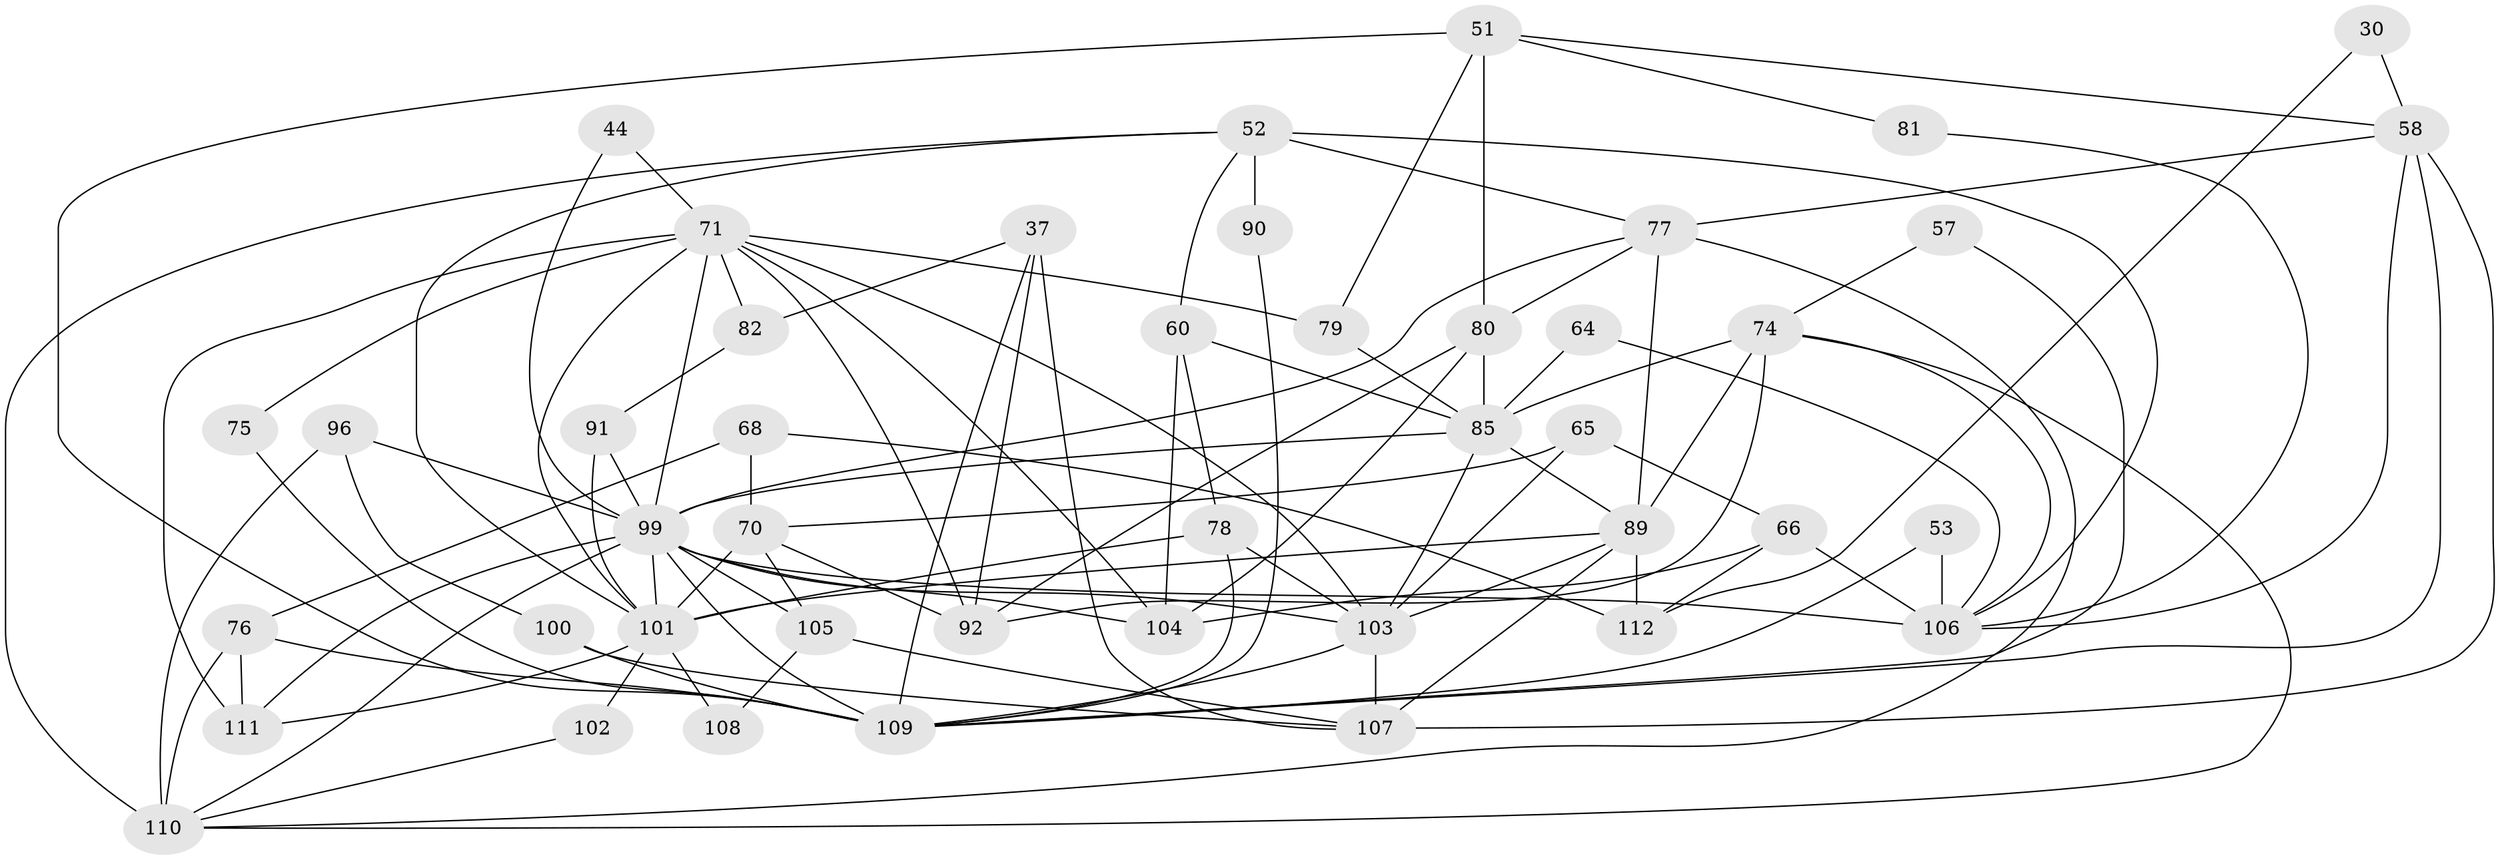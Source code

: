 // original degree distribution, {4: 0.3125, 3: 0.20535714285714285, 5: 0.16071428571428573, 6: 0.125, 2: 0.16071428571428573, 7: 0.026785714285714284, 8: 0.008928571428571428}
// Generated by graph-tools (version 1.1) at 2025/52/03/04/25 21:52:33]
// undirected, 44 vertices, 106 edges
graph export_dot {
graph [start="1"]
  node [color=gray90,style=filled];
  30;
  37;
  44;
  51;
  52 [super="+3"];
  53;
  57;
  58 [super="+34"];
  60 [super="+55"];
  64;
  65;
  66 [super="+21"];
  68;
  70 [super="+42"];
  71 [super="+8+23"];
  74;
  75;
  76;
  77 [super="+56"];
  78;
  79;
  80 [super="+43"];
  81;
  82;
  85 [super="+11+26+39+29"];
  89 [super="+54"];
  90;
  91 [super="+1+63"];
  92 [super="+38+40"];
  96;
  99 [super="+69+93"];
  100 [super="+95"];
  101 [super="+84+88"];
  102;
  103 [super="+61+31+94+67"];
  104 [super="+33"];
  105;
  106 [super="+16+46+83"];
  107 [super="+72"];
  108;
  109 [super="+15+86+97"];
  110 [super="+20+98+73"];
  111;
  112 [super="+62"];
  30 -- 58;
  30 -- 112;
  37 -- 82;
  37 -- 92;
  37 -- 107 [weight=2];
  37 -- 109;
  44 -- 99;
  44 -- 71;
  51 -- 58;
  51 -- 79;
  51 -- 80 [weight=2];
  51 -- 81;
  51 -- 109;
  52 -- 77;
  52 -- 90;
  52 -- 60;
  52 -- 106 [weight=2];
  52 -- 110;
  52 -- 101;
  53 -- 106;
  53 -- 109;
  57 -- 74;
  57 -- 109;
  58 -- 77 [weight=3];
  58 -- 107;
  58 -- 106;
  58 -- 109;
  60 -- 78 [weight=2];
  60 -- 85 [weight=3];
  60 -- 104;
  64 -- 106;
  64 -- 85;
  65 -- 70;
  65 -- 66;
  65 -- 103;
  66 -- 112 [weight=2];
  66 -- 106 [weight=3];
  66 -- 104;
  68 -- 112 [weight=2];
  68 -- 76;
  68 -- 70;
  70 -- 92 [weight=2];
  70 -- 105;
  70 -- 101;
  71 -- 111 [weight=3];
  71 -- 79;
  71 -- 75;
  71 -- 82;
  71 -- 92 [weight=2];
  71 -- 103 [weight=2];
  71 -- 104;
  71 -- 99;
  71 -- 101;
  74 -- 89;
  74 -- 92 [weight=2];
  74 -- 106;
  74 -- 110;
  74 -- 85;
  75 -- 109;
  76 -- 111;
  76 -- 110;
  76 -- 109;
  77 -- 99 [weight=3];
  77 -- 89 [weight=2];
  77 -- 80;
  77 -- 110;
  78 -- 109 [weight=2];
  78 -- 103;
  78 -- 101;
  79 -- 85;
  80 -- 104;
  80 -- 92;
  80 -- 85;
  81 -- 106;
  82 -- 91 [weight=2];
  85 -- 89;
  85 -- 103;
  85 -- 99 [weight=3];
  89 -- 103;
  89 -- 112 [weight=2];
  89 -- 107 [weight=2];
  89 -- 101;
  90 -- 109;
  91 -- 101;
  91 -- 99;
  96 -- 110 [weight=3];
  96 -- 99;
  96 -- 100;
  99 -- 101 [weight=2];
  99 -- 103 [weight=3];
  99 -- 104 [weight=2];
  99 -- 109 [weight=4];
  99 -- 111;
  99 -- 105;
  99 -- 106 [weight=3];
  99 -- 110;
  100 -- 107;
  100 -- 109 [weight=2];
  101 -- 102;
  101 -- 108;
  101 -- 111;
  102 -- 110;
  103 -- 107 [weight=2];
  103 -- 109 [weight=3];
  105 -- 108;
  105 -- 107;
}
